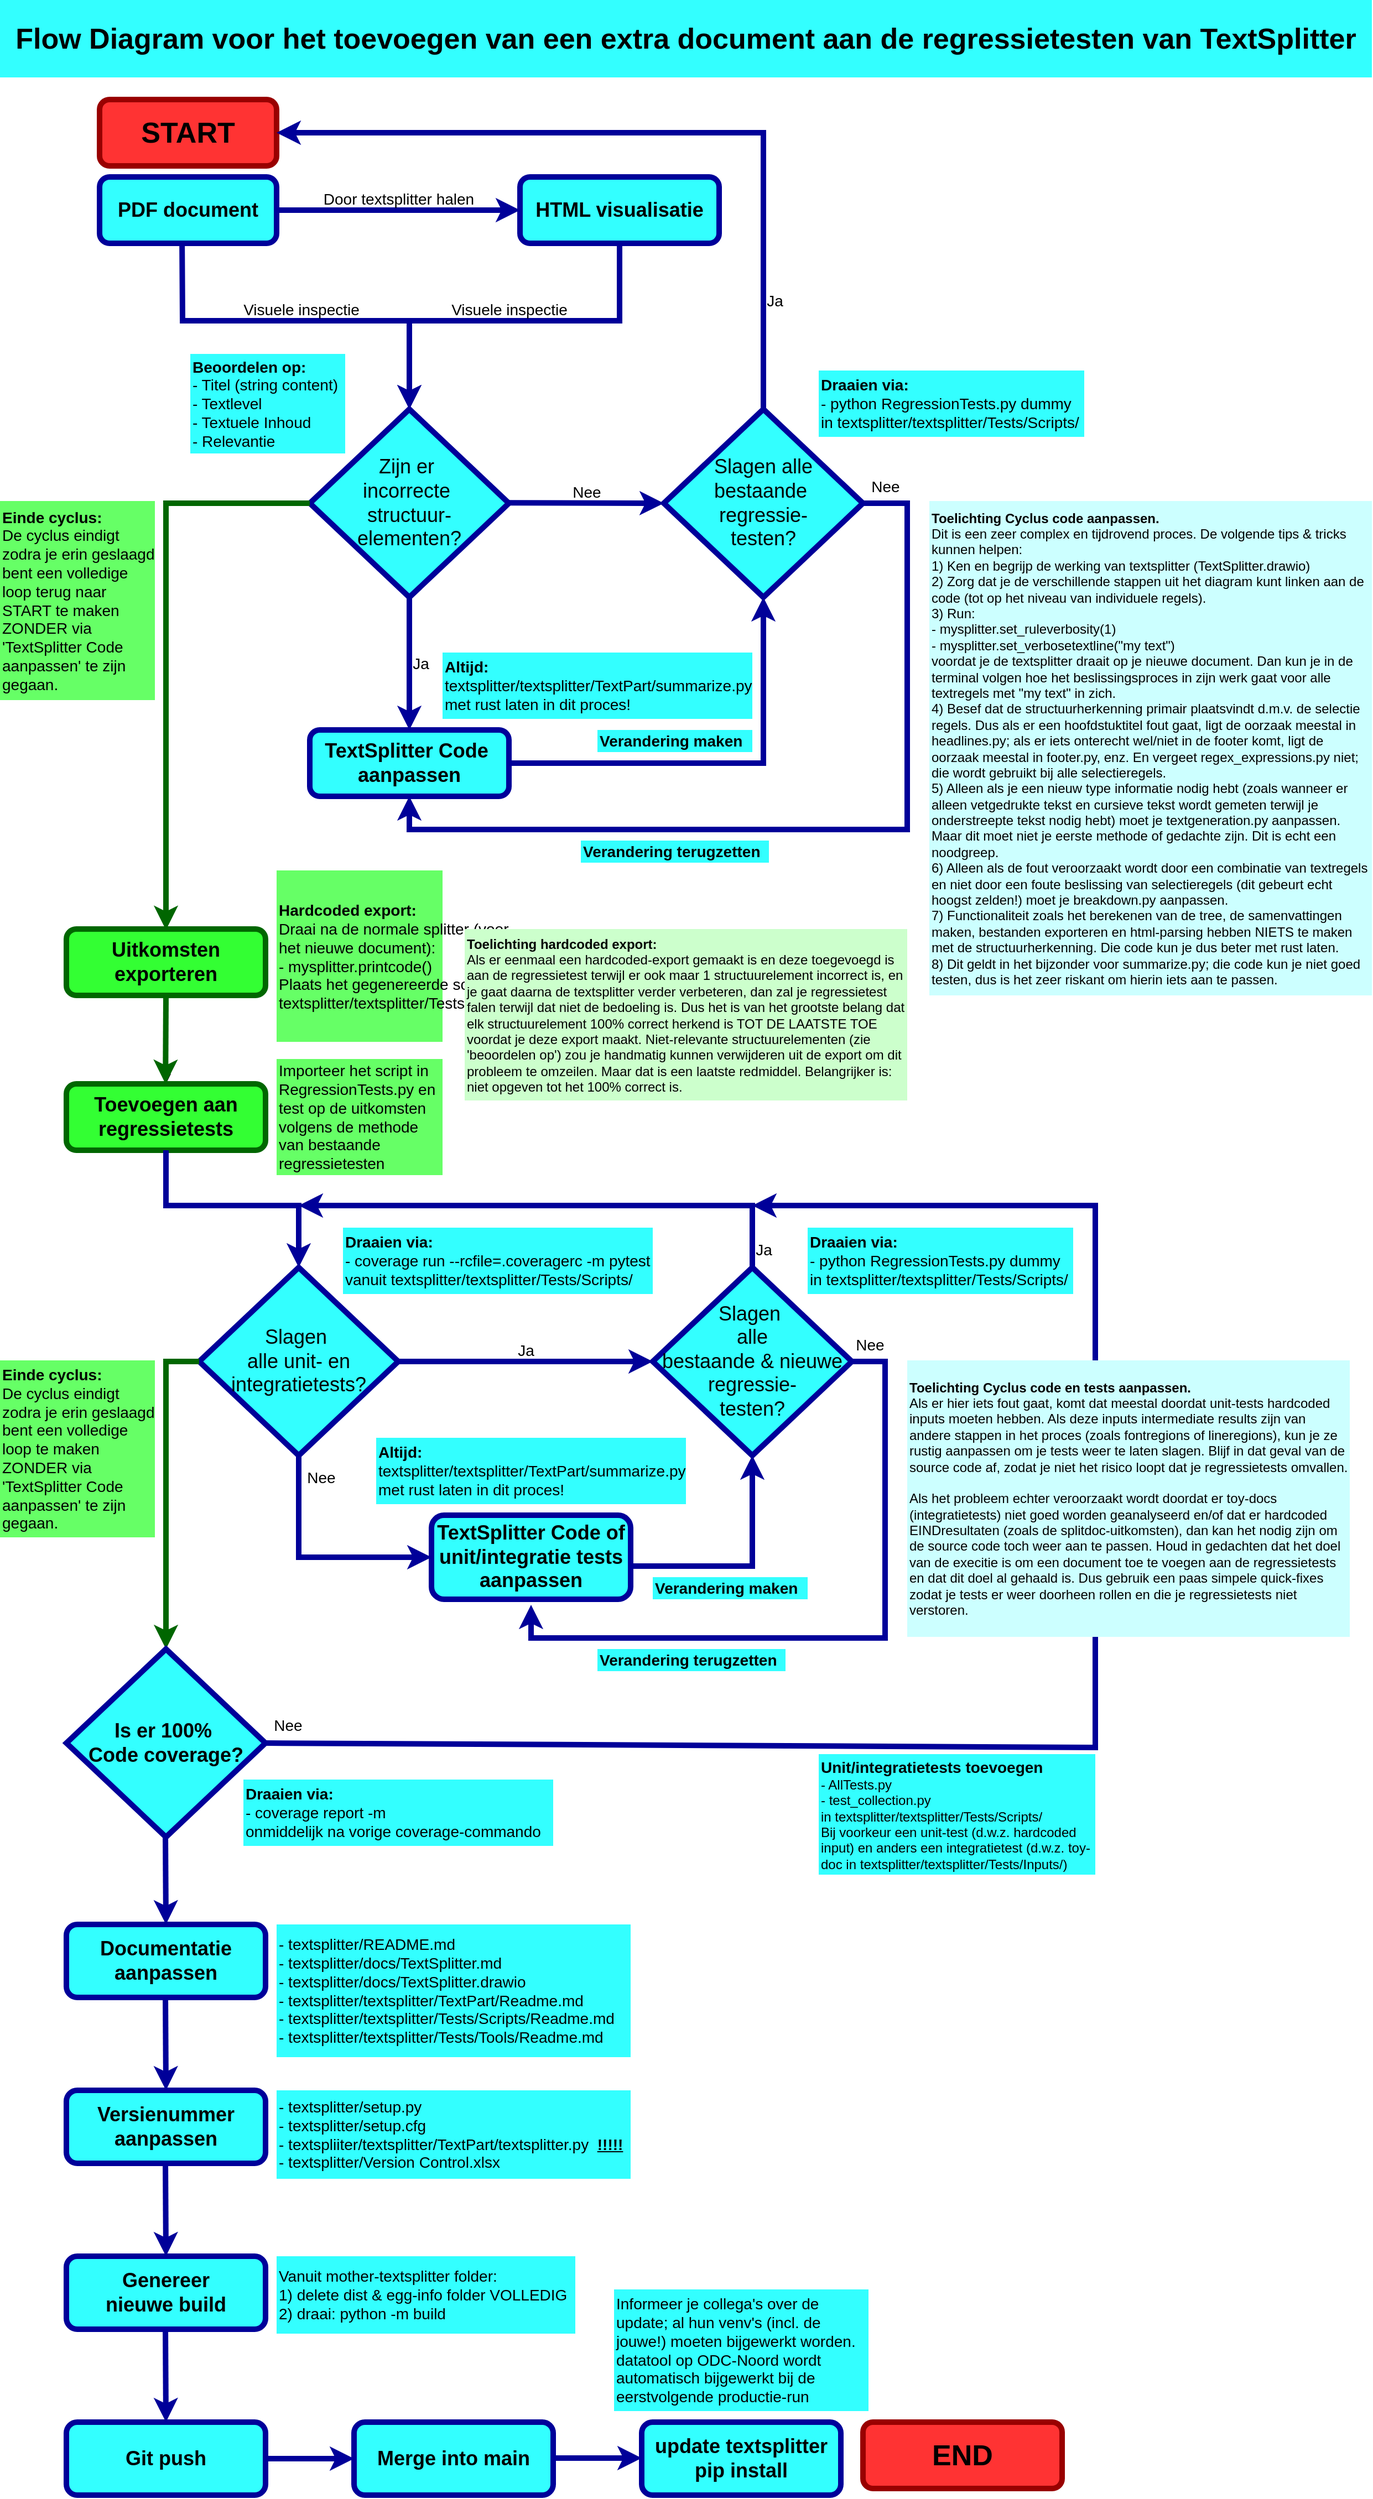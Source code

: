 <mxfile version="22.0.4" type="device">
  <diagram name="Page-1" id="12zspigX2sZvUz8JR0sr">
    <mxGraphModel dx="1605" dy="935" grid="1" gridSize="10" guides="1" tooltips="1" connect="1" arrows="1" fold="1" page="1" pageScale="1" pageWidth="850" pageHeight="1100" math="0" shadow="0">
      <root>
        <mxCell id="0" />
        <mxCell id="1" parent="0" />
        <mxCell id="MT20WT9ZjDiSe8qtbaJg-1" value="&lt;b&gt;&lt;font style=&quot;font-size: 18px;&quot;&gt;PDF document&lt;/font&gt;&lt;/b&gt;" style="rounded=1;whiteSpace=wrap;html=1;strokeColor=#000099;fillColor=#33FFFF;strokeWidth=5;" vertex="1" parent="1">
          <mxGeometry x="90" y="170" width="160" height="60" as="geometry" />
        </mxCell>
        <mxCell id="MT20WT9ZjDiSe8qtbaJg-2" value="&lt;b&gt;&lt;font style=&quot;font-size: 18px;&quot;&gt;HTML visualisatie&lt;/font&gt;&lt;/b&gt;" style="rounded=1;whiteSpace=wrap;html=1;strokeColor=#000099;fillColor=#33FFFF;strokeWidth=5;" vertex="1" parent="1">
          <mxGeometry x="470" y="170" width="180" height="60" as="geometry" />
        </mxCell>
        <mxCell id="MT20WT9ZjDiSe8qtbaJg-3" value="&lt;font style=&quot;font-size: 14px;&quot;&gt;Door textsplitter halen&lt;/font&gt;" style="endArrow=classic;html=1;rounded=0;entryX=0;entryY=0.5;entryDx=0;entryDy=0;exitX=1;exitY=0.5;exitDx=0;exitDy=0;strokeWidth=5;strokeColor=#000099;labelBackgroundColor=none;" edge="1" parent="1" target="MT20WT9ZjDiSe8qtbaJg-2">
          <mxGeometry y="10" width="50" height="50" relative="1" as="geometry">
            <mxPoint x="250" y="200" as="sourcePoint" />
            <mxPoint x="410" y="200" as="targetPoint" />
            <mxPoint as="offset" />
          </mxGeometry>
        </mxCell>
        <mxCell id="MT20WT9ZjDiSe8qtbaJg-4" value="&lt;div&gt;&lt;font style=&quot;font-size: 18px;&quot;&gt;Zijn er&amp;nbsp;&lt;/font&gt;&lt;/div&gt;&lt;div&gt;&lt;font style=&quot;font-size: 18px;&quot;&gt;incorrecte&amp;nbsp;&lt;/font&gt;&lt;/div&gt;&lt;div&gt;&lt;font style=&quot;font-size: 18px;&quot;&gt;structuur-&lt;/font&gt;&lt;/div&gt;&lt;div&gt;&lt;font style=&quot;font-size: 18px;&quot;&gt;elementen?&lt;/font&gt;&lt;/div&gt;" style="rhombus;whiteSpace=wrap;html=1;strokeWidth=5;strokeColor=#000099;fillColor=#33FFFF;" vertex="1" parent="1">
          <mxGeometry x="280" y="380" width="180" height="170" as="geometry" />
        </mxCell>
        <mxCell id="MT20WT9ZjDiSe8qtbaJg-5" value="&lt;font style=&quot;font-size: 14px;&quot;&gt;Visuele inspectie&lt;/font&gt;" style="endArrow=classic;html=1;rounded=0;entryX=0.5;entryY=0;entryDx=0;entryDy=0;exitX=0.466;exitY=0.999;exitDx=0;exitDy=0;strokeWidth=5;strokeColor=#000099;labelBackgroundColor=none;exitPerimeter=0;" edge="1" parent="1" source="MT20WT9ZjDiSe8qtbaJg-1" target="MT20WT9ZjDiSe8qtbaJg-4">
          <mxGeometry y="10" width="50" height="50" relative="1" as="geometry">
            <mxPoint x="250" y="300" as="sourcePoint" />
            <mxPoint x="470" y="300" as="targetPoint" />
            <mxPoint as="offset" />
            <Array as="points">
              <mxPoint x="165" y="300" />
              <mxPoint x="370" y="300" />
            </Array>
          </mxGeometry>
        </mxCell>
        <mxCell id="MT20WT9ZjDiSe8qtbaJg-6" value="&lt;font style=&quot;font-size: 14px;&quot;&gt;Visuele inspectie&lt;/font&gt;" style="endArrow=classic;html=1;rounded=0;entryX=0.5;entryY=0;entryDx=0;entryDy=0;exitX=0.5;exitY=1;exitDx=0;exitDy=0;strokeWidth=5;strokeColor=#000099;labelBackgroundColor=none;" edge="1" parent="1" source="MT20WT9ZjDiSe8qtbaJg-2" target="MT20WT9ZjDiSe8qtbaJg-4">
          <mxGeometry y="-10" width="50" height="50" relative="1" as="geometry">
            <mxPoint x="175" y="240" as="sourcePoint" />
            <mxPoint x="380" y="390" as="targetPoint" />
            <mxPoint as="offset" />
            <Array as="points">
              <mxPoint x="560" y="300" />
              <mxPoint x="370" y="300" />
            </Array>
          </mxGeometry>
        </mxCell>
        <mxCell id="MT20WT9ZjDiSe8qtbaJg-7" value="&lt;div align=&quot;left&quot; style=&quot;font-size: 14px;&quot;&gt;&lt;font style=&quot;font-size: 14px;&quot;&gt;&lt;b&gt;Beoordelen op:&lt;/b&gt;&lt;/font&gt;&lt;/div&gt;&lt;div align=&quot;left&quot; style=&quot;font-size: 14px;&quot;&gt;&lt;font style=&quot;font-size: 14px;&quot;&gt;- Titel (string content)&lt;/font&gt;&lt;/div&gt;&lt;div align=&quot;left&quot; style=&quot;font-size: 14px;&quot;&gt;&lt;font style=&quot;font-size: 14px;&quot;&gt;- Textlevel&lt;/font&gt;&lt;/div&gt;&lt;div align=&quot;left&quot; style=&quot;font-size: 14px;&quot;&gt;&lt;font style=&quot;font-size: 14px;&quot;&gt;- Textuele Inhoud&lt;/font&gt;&lt;/div&gt;&lt;div align=&quot;left&quot; style=&quot;font-size: 14px;&quot;&gt;&lt;font style=&quot;font-size: 14px;&quot;&gt;- Relevantie&lt;font style=&quot;font-size: 14px;&quot;&gt;&lt;br&gt;&lt;/font&gt;&lt;/font&gt;&lt;/div&gt;" style="rounded=0;whiteSpace=wrap;html=1;strokeColor=none;fillColor=#33FFFF;align=left;" vertex="1" parent="1">
          <mxGeometry x="172" y="330" width="140" height="90" as="geometry" />
        </mxCell>
        <mxCell id="MT20WT9ZjDiSe8qtbaJg-8" value="&lt;div&gt;&lt;font style=&quot;font-size: 18px;&quot;&gt;Slagen alle&lt;/font&gt;&lt;/div&gt;&lt;div&gt;&lt;font style=&quot;font-size: 18px;&quot;&gt;bestaande&amp;nbsp;&lt;/font&gt;&lt;/div&gt;&lt;div&gt;&lt;font style=&quot;font-size: 18px;&quot;&gt;regressie-&lt;/font&gt;&lt;/div&gt;&lt;div&gt;&lt;font style=&quot;font-size: 18px;&quot;&gt;testen?&lt;/font&gt;&lt;/div&gt;" style="rhombus;whiteSpace=wrap;html=1;strokeWidth=5;strokeColor=#000099;fillColor=#33FFFF;" vertex="1" parent="1">
          <mxGeometry x="600" y="380" width="180" height="170" as="geometry" />
        </mxCell>
        <mxCell id="MT20WT9ZjDiSe8qtbaJg-9" value="&lt;font style=&quot;font-size: 14px;&quot;&gt;Nee&lt;/font&gt;" style="endArrow=classic;html=1;rounded=0;exitX=1;exitY=0.5;exitDx=0;exitDy=0;strokeWidth=5;strokeColor=#000099;labelBackgroundColor=none;" edge="1" parent="1">
          <mxGeometry y="10" width="50" height="50" relative="1" as="geometry">
            <mxPoint x="460" y="464.66" as="sourcePoint" />
            <mxPoint x="600" y="465" as="targetPoint" />
            <mxPoint as="offset" />
          </mxGeometry>
        </mxCell>
        <mxCell id="MT20WT9ZjDiSe8qtbaJg-10" value="&lt;font style=&quot;font-size: 14px;&quot;&gt;Ja&lt;/font&gt;" style="endArrow=classic;html=1;rounded=0;exitX=0.5;exitY=1;exitDx=0;exitDy=0;strokeWidth=5;strokeColor=#000099;labelBackgroundColor=none;" edge="1" parent="1" source="MT20WT9ZjDiSe8qtbaJg-4">
          <mxGeometry y="10" width="50" height="50" relative="1" as="geometry">
            <mxPoint x="440" y="700" as="sourcePoint" />
            <mxPoint x="370" y="670" as="targetPoint" />
            <mxPoint as="offset" />
          </mxGeometry>
        </mxCell>
        <mxCell id="MT20WT9ZjDiSe8qtbaJg-11" value="&lt;div style=&quot;font-size: 18px;&quot;&gt;&lt;font style=&quot;font-size: 18px;&quot;&gt;&lt;b&gt;TextSplitter Code&amp;nbsp;&lt;/b&gt;&lt;/font&gt;&lt;/div&gt;&lt;div style=&quot;font-size: 18px;&quot;&gt;&lt;font style=&quot;font-size: 18px;&quot;&gt;&lt;b&gt;aanpassen&lt;/b&gt;&lt;/font&gt;&lt;/div&gt;" style="rounded=1;whiteSpace=wrap;html=1;strokeColor=#000099;fillColor=#33FFFF;strokeWidth=5;" vertex="1" parent="1">
          <mxGeometry x="280" y="670" width="180" height="60" as="geometry" />
        </mxCell>
        <mxCell id="MT20WT9ZjDiSe8qtbaJg-12" value="&lt;b&gt;&lt;font style=&quot;font-size: 26px;&quot;&gt;START&lt;/font&gt;&lt;/b&gt;" style="rounded=1;whiteSpace=wrap;html=1;strokeColor=#990000;fillColor=#FF3333;strokeWidth=5;" vertex="1" parent="1">
          <mxGeometry x="90" y="100" width="160" height="60" as="geometry" />
        </mxCell>
        <mxCell id="MT20WT9ZjDiSe8qtbaJg-13" value="" style="endArrow=classic;html=1;rounded=0;exitX=1;exitY=0.5;exitDx=0;exitDy=0;strokeWidth=5;strokeColor=#000099;labelBackgroundColor=none;entryX=0.5;entryY=1;entryDx=0;entryDy=0;" edge="1" parent="1" source="MT20WT9ZjDiSe8qtbaJg-11" target="MT20WT9ZjDiSe8qtbaJg-8">
          <mxGeometry x="-0.263" y="10" width="50" height="50" relative="1" as="geometry">
            <mxPoint x="590" y="670" as="sourcePoint" />
            <mxPoint x="590" y="790" as="targetPoint" />
            <mxPoint as="offset" />
            <Array as="points">
              <mxPoint x="690" y="700" />
            </Array>
          </mxGeometry>
        </mxCell>
        <mxCell id="MT20WT9ZjDiSe8qtbaJg-14" value="&lt;font style=&quot;font-size: 14px;&quot;&gt;Nee&lt;/font&gt;" style="endArrow=classic;html=1;rounded=0;strokeWidth=5;strokeColor=#000099;labelBackgroundColor=none;entryX=0.5;entryY=1;entryDx=0;entryDy=0;exitX=1;exitY=0.5;exitDx=0;exitDy=0;" edge="1" parent="1" source="MT20WT9ZjDiSe8qtbaJg-8" target="MT20WT9ZjDiSe8qtbaJg-11">
          <mxGeometry x="-0.951" y="15" width="50" height="50" relative="1" as="geometry">
            <mxPoint x="810" y="460" as="sourcePoint" />
            <mxPoint x="920" y="464.92" as="targetPoint" />
            <mxPoint as="offset" />
            <Array as="points">
              <mxPoint x="820" y="465" />
              <mxPoint x="820" y="760" />
              <mxPoint x="370" y="760" />
            </Array>
          </mxGeometry>
        </mxCell>
        <mxCell id="MT20WT9ZjDiSe8qtbaJg-15" value="&lt;font style=&quot;font-size: 14px;&quot;&gt;&lt;b&gt;Verandering terugzetten&lt;/b&gt;&lt;/font&gt;" style="rounded=0;whiteSpace=wrap;html=1;strokeColor=none;fillColor=#33FFFF;align=left;" vertex="1" parent="1">
          <mxGeometry x="525" y="770" width="170" height="20" as="geometry" />
        </mxCell>
        <mxCell id="MT20WT9ZjDiSe8qtbaJg-21" value="&lt;font style=&quot;font-size: 14px;&quot;&gt;&lt;b&gt;Verandering maken&lt;br&gt;&lt;/b&gt;&lt;/font&gt;" style="rounded=0;whiteSpace=wrap;html=1;strokeColor=none;fillColor=#33FFFF;align=left;" vertex="1" parent="1">
          <mxGeometry x="540" y="670" width="140" height="20" as="geometry" />
        </mxCell>
        <mxCell id="MT20WT9ZjDiSe8qtbaJg-22" value="&lt;font style=&quot;font-size: 14px;&quot;&gt;Ja&lt;/font&gt;" style="endArrow=classic;html=1;rounded=0;exitX=0.5;exitY=0;exitDx=0;exitDy=0;strokeWidth=5;strokeColor=#000099;labelBackgroundColor=none;entryX=1;entryY=0.5;entryDx=0;entryDy=0;" edge="1" parent="1" source="MT20WT9ZjDiSe8qtbaJg-8" target="MT20WT9ZjDiSe8qtbaJg-12">
          <mxGeometry x="-0.714" y="-10" width="50" height="50" relative="1" as="geometry">
            <mxPoint x="630" y="290" as="sourcePoint" />
            <mxPoint x="560" y="300" as="targetPoint" />
            <mxPoint as="offset" />
            <Array as="points">
              <mxPoint x="690" y="130" />
            </Array>
          </mxGeometry>
        </mxCell>
        <mxCell id="MT20WT9ZjDiSe8qtbaJg-24" value="" style="endArrow=classic;html=1;rounded=0;strokeWidth=5;strokeColor=#006600;labelBackgroundColor=none;exitX=0;exitY=0.5;exitDx=0;exitDy=0;" edge="1" parent="1" source="MT20WT9ZjDiSe8qtbaJg-4">
          <mxGeometry y="10" width="50" height="50" relative="1" as="geometry">
            <mxPoint x="180" y="520" as="sourcePoint" />
            <mxPoint x="150" y="850.833" as="targetPoint" />
            <mxPoint as="offset" />
            <Array as="points">
              <mxPoint x="150" y="465" />
            </Array>
          </mxGeometry>
        </mxCell>
        <mxCell id="MT20WT9ZjDiSe8qtbaJg-26" value="&lt;div&gt;&lt;font size=&quot;1&quot;&gt;&lt;span style=&quot;font-size: 14px;&quot;&gt;&lt;b&gt;Einde cyclus:&lt;/b&gt;&lt;/span&gt;&lt;/font&gt;&lt;/div&gt;&lt;div&gt;&lt;font style=&quot;font-size: 14px;&quot;&gt;&lt;span&gt;De cyclus eindigt zodra je erin geslaagd bent een volledige loop terug naar START te maken ZONDER via &#39;TextSplitter Code aanpassen&#39; te zijn gegaan.&lt;br&gt;&lt;/span&gt;&lt;/font&gt;&lt;/div&gt;" style="rounded=0;whiteSpace=wrap;html=1;strokeColor=none;fillColor=#66FF66;align=left;fontStyle=0" vertex="1" parent="1">
          <mxGeometry y="463" width="140" height="180" as="geometry" />
        </mxCell>
        <mxCell id="MT20WT9ZjDiSe8qtbaJg-27" value="&lt;div style=&quot;font-size: 14px;&quot;&gt;&lt;font size=&quot;1&quot;&gt;&lt;b&gt;&lt;font style=&quot;font-size: 14px;&quot;&gt;Draaien via:&lt;/font&gt;&lt;/b&gt;&lt;/font&gt;&lt;/div&gt;&lt;div style=&quot;font-size: 14px;&quot;&gt;- python RegressionTests.py dummy&lt;/div&gt;&lt;div style=&quot;font-size: 14px;&quot;&gt;in textsplitter/textsplitter/Tests/Scripts/&lt;br style=&quot;font-size: 14px;&quot;&gt;&lt;/div&gt;" style="rounded=0;whiteSpace=wrap;html=1;strokeColor=none;fillColor=#33FFFF;align=left;fontSize=14;" vertex="1" parent="1">
          <mxGeometry x="740" y="345" width="240" height="60" as="geometry" />
        </mxCell>
        <mxCell id="MT20WT9ZjDiSe8qtbaJg-34" value="" style="edgeStyle=orthogonalEdgeStyle;rounded=0;orthogonalLoop=1;jettySize=auto;html=1;" edge="1" parent="1" source="MT20WT9ZjDiSe8qtbaJg-28" target="MT20WT9ZjDiSe8qtbaJg-31">
          <mxGeometry relative="1" as="geometry" />
        </mxCell>
        <mxCell id="MT20WT9ZjDiSe8qtbaJg-28" value="&lt;b&gt;&lt;font style=&quot;font-size: 18px;&quot;&gt;Uitkomsten exporteren&lt;/font&gt;&lt;/b&gt;" style="rounded=1;whiteSpace=wrap;html=1;strokeColor=#006600;fillColor=#33FF33;strokeWidth=5;" vertex="1" parent="1">
          <mxGeometry x="60" y="850" width="180" height="60" as="geometry" />
        </mxCell>
        <mxCell id="MT20WT9ZjDiSe8qtbaJg-29" value="&lt;div&gt;&lt;font size=&quot;1&quot;&gt;&lt;span style=&quot;font-size: 14px;&quot;&gt;&lt;b&gt;Hardcoded export:&lt;br&gt;&lt;/b&gt;&lt;/span&gt;&lt;/font&gt;&lt;/div&gt;&lt;div&gt;&lt;font style=&quot;font-size: 14px;&quot;&gt;&lt;span&gt;Draai na de normale splitter (voor het nieuwe document):&lt;/span&gt;&lt;/font&gt;&lt;/div&gt;&lt;div&gt;&lt;font style=&quot;font-size: 14px;&quot;&gt;&lt;span&gt;- mysplitter.printcode()&lt;/span&gt;&lt;/font&gt;&lt;/div&gt;&lt;div&gt;&lt;font style=&quot;font-size: 14px;&quot;&gt;&lt;span&gt;Plaats het gegenereerde script in textsplitter/textsplitter/Tests/Tools/&lt;br&gt;&lt;/span&gt;&lt;/font&gt;&lt;/div&gt;" style="rounded=0;whiteSpace=wrap;html=1;strokeColor=none;fillColor=#66FF66;align=left;fontStyle=0" vertex="1" parent="1">
          <mxGeometry x="250" y="797" width="150" height="155" as="geometry" />
        </mxCell>
        <mxCell id="MT20WT9ZjDiSe8qtbaJg-31" value="&lt;b&gt;&lt;font style=&quot;font-size: 18px;&quot;&gt;Toevoegen aan regressietests&lt;br&gt;&lt;/font&gt;&lt;/b&gt;" style="rounded=1;whiteSpace=wrap;html=1;strokeColor=#006600;fillColor=#33FF33;strokeWidth=5;" vertex="1" parent="1">
          <mxGeometry x="60" y="990" width="180" height="60" as="geometry" />
        </mxCell>
        <mxCell id="MT20WT9ZjDiSe8qtbaJg-32" value="&lt;font style=&quot;font-size: 14px;&quot;&gt;Importeer het script in RegressionTests.py en test op de uitkomsten volgens de methode van bestaande regressietesten&lt;br&gt;&lt;/font&gt;" style="rounded=0;whiteSpace=wrap;html=1;strokeColor=none;fillColor=#66FF66;align=left;fontStyle=0" vertex="1" parent="1">
          <mxGeometry x="250" y="967.5" width="150" height="105" as="geometry" />
        </mxCell>
        <mxCell id="MT20WT9ZjDiSe8qtbaJg-33" value="" style="endArrow=classic;html=1;rounded=0;strokeWidth=5;strokeColor=#006600;labelBackgroundColor=none;" edge="1" parent="1">
          <mxGeometry y="10" width="50" height="50" relative="1" as="geometry">
            <mxPoint x="150" y="910" as="sourcePoint" />
            <mxPoint x="149.58" y="990" as="targetPoint" />
            <mxPoint as="offset" />
          </mxGeometry>
        </mxCell>
        <mxCell id="MT20WT9ZjDiSe8qtbaJg-36" value="&lt;div&gt;&lt;font style=&quot;font-size: 18px;&quot;&gt;Slagen&amp;nbsp;&lt;/font&gt;&lt;/div&gt;&lt;div&gt;&lt;font style=&quot;font-size: 18px;&quot;&gt;alle unit- en integratietests?&lt;/font&gt;&lt;/div&gt;" style="rhombus;whiteSpace=wrap;html=1;strokeWidth=5;strokeColor=#000099;fillColor=#33FFFF;" vertex="1" parent="1">
          <mxGeometry x="180" y="1156" width="180" height="170" as="geometry" />
        </mxCell>
        <mxCell id="MT20WT9ZjDiSe8qtbaJg-37" value="" style="endArrow=classic;html=1;rounded=0;strokeWidth=5;strokeColor=#000099;labelBackgroundColor=none;entryX=0.5;entryY=0;entryDx=0;entryDy=0;" edge="1" parent="1" target="MT20WT9ZjDiSe8qtbaJg-36">
          <mxGeometry y="10" width="50" height="50" relative="1" as="geometry">
            <mxPoint x="150" y="1050" as="sourcePoint" />
            <mxPoint x="149.58" y="1140" as="targetPoint" />
            <mxPoint as="offset" />
            <Array as="points">
              <mxPoint x="150" y="1100" />
              <mxPoint x="270" y="1100" />
            </Array>
          </mxGeometry>
        </mxCell>
        <mxCell id="MT20WT9ZjDiSe8qtbaJg-39" value="&lt;div style=&quot;font-size: 18px;&quot;&gt;&lt;font style=&quot;font-size: 18px;&quot;&gt;&lt;b&gt;TextSplitter Code of unit/integratie tests&lt;br&gt;&lt;/b&gt;&lt;/font&gt;&lt;/div&gt;&lt;div style=&quot;font-size: 18px;&quot;&gt;&lt;font style=&quot;font-size: 18px;&quot;&gt;&lt;b&gt;aanpassen&lt;/b&gt;&lt;/font&gt;&lt;/div&gt;" style="rounded=1;whiteSpace=wrap;html=1;strokeColor=#000099;fillColor=#33FFFF;strokeWidth=5;" vertex="1" parent="1">
          <mxGeometry x="390" y="1380" width="180" height="76" as="geometry" />
        </mxCell>
        <mxCell id="MT20WT9ZjDiSe8qtbaJg-40" value="&lt;div&gt;&lt;font style=&quot;font-size: 18px;&quot;&gt;Slagen&amp;nbsp;&lt;/font&gt;&lt;/div&gt;&lt;div&gt;&lt;font style=&quot;font-size: 18px;&quot;&gt;alle&lt;/font&gt;&lt;/div&gt;&lt;div&gt;&lt;font style=&quot;font-size: 18px;&quot;&gt;bestaande &amp;amp; nieuwe &lt;br&gt;&lt;/font&gt;&lt;/div&gt;&lt;div&gt;&lt;font style=&quot;font-size: 18px;&quot;&gt;regressie-&lt;/font&gt;&lt;/div&gt;&lt;div&gt;&lt;font style=&quot;font-size: 18px;&quot;&gt;testen?&lt;/font&gt;&lt;/div&gt;" style="rhombus;whiteSpace=wrap;html=1;strokeWidth=5;strokeColor=#000099;fillColor=#33FFFF;" vertex="1" parent="1">
          <mxGeometry x="590" y="1156" width="180" height="170" as="geometry" />
        </mxCell>
        <mxCell id="MT20WT9ZjDiSe8qtbaJg-41" value="&lt;font style=&quot;font-size: 14px;&quot;&gt;Ja&lt;/font&gt;" style="endArrow=classic;html=1;rounded=0;exitX=1;exitY=0.5;exitDx=0;exitDy=0;strokeWidth=5;strokeColor=#000099;labelBackgroundColor=none;entryX=0;entryY=0.5;entryDx=0;entryDy=0;" edge="1" parent="1" source="MT20WT9ZjDiSe8qtbaJg-36" target="MT20WT9ZjDiSe8qtbaJg-40">
          <mxGeometry y="10" width="50" height="50" relative="1" as="geometry">
            <mxPoint x="489.58" y="1246" as="sourcePoint" />
            <mxPoint x="489.58" y="1366" as="targetPoint" />
            <mxPoint as="offset" />
          </mxGeometry>
        </mxCell>
        <mxCell id="MT20WT9ZjDiSe8qtbaJg-42" value="&lt;font style=&quot;font-size: 14px;&quot;&gt;Nee&lt;/font&gt;" style="endArrow=classic;html=1;rounded=0;exitX=0.5;exitY=1;exitDx=0;exitDy=0;strokeWidth=5;strokeColor=#000099;labelBackgroundColor=none;entryX=0;entryY=0.5;entryDx=0;entryDy=0;" edge="1" parent="1" source="MT20WT9ZjDiSe8qtbaJg-36" target="MT20WT9ZjDiSe8qtbaJg-39">
          <mxGeometry x="-0.818" y="20" width="50" height="50" relative="1" as="geometry">
            <mxPoint x="360" y="1325.17" as="sourcePoint" />
            <mxPoint x="590" y="1325.17" as="targetPoint" />
            <mxPoint as="offset" />
            <Array as="points">
              <mxPoint x="270" y="1418" />
            </Array>
          </mxGeometry>
        </mxCell>
        <mxCell id="MT20WT9ZjDiSe8qtbaJg-43" value="" style="endArrow=classic;html=1;rounded=0;exitX=1;exitY=0.5;exitDx=0;exitDy=0;strokeWidth=5;strokeColor=#000099;labelBackgroundColor=none;" edge="1" parent="1" target="MT20WT9ZjDiSe8qtbaJg-40">
          <mxGeometry x="-0.263" y="10" width="50" height="50" relative="1" as="geometry">
            <mxPoint x="570" y="1426" as="sourcePoint" />
            <mxPoint x="800" y="1276" as="targetPoint" />
            <mxPoint as="offset" />
            <Array as="points">
              <mxPoint x="680" y="1426" />
            </Array>
          </mxGeometry>
        </mxCell>
        <mxCell id="MT20WT9ZjDiSe8qtbaJg-44" value="&lt;font style=&quot;font-size: 14px;&quot;&gt;&lt;b&gt;Verandering maken&lt;br&gt;&lt;/b&gt;&lt;/font&gt;" style="rounded=0;whiteSpace=wrap;html=1;strokeColor=none;fillColor=#33FFFF;align=left;" vertex="1" parent="1">
          <mxGeometry x="590" y="1436" width="140" height="20" as="geometry" />
        </mxCell>
        <mxCell id="MT20WT9ZjDiSe8qtbaJg-46" value="&lt;font style=&quot;font-size: 14px;&quot;&gt;Nee&lt;/font&gt;" style="endArrow=classic;html=1;rounded=0;strokeWidth=5;strokeColor=#000099;labelBackgroundColor=none;entryX=0.5;entryY=1;entryDx=0;entryDy=0;exitX=1;exitY=0.5;exitDx=0;exitDy=0;" edge="1" parent="1" source="MT20WT9ZjDiSe8qtbaJg-40">
          <mxGeometry x="-0.951" y="15" width="50" height="50" relative="1" as="geometry">
            <mxPoint x="890" y="1196" as="sourcePoint" />
            <mxPoint x="480" y="1461" as="targetPoint" />
            <mxPoint as="offset" />
            <Array as="points">
              <mxPoint x="800" y="1241" />
              <mxPoint x="800" y="1491" />
              <mxPoint x="480" y="1491" />
            </Array>
          </mxGeometry>
        </mxCell>
        <mxCell id="MT20WT9ZjDiSe8qtbaJg-47" value="&lt;font style=&quot;font-size: 14px;&quot;&gt;&lt;b&gt;Verandering terugzetten&lt;/b&gt;&lt;/font&gt;" style="rounded=0;whiteSpace=wrap;html=1;strokeColor=none;fillColor=#33FFFF;align=left;" vertex="1" parent="1">
          <mxGeometry x="540" y="1501" width="170" height="20" as="geometry" />
        </mxCell>
        <mxCell id="MT20WT9ZjDiSe8qtbaJg-48" value="&lt;font style=&quot;font-size: 14px;&quot;&gt;Ja&lt;/font&gt;" style="endArrow=classic;html=1;rounded=0;exitX=0.5;exitY=0;exitDx=0;exitDy=0;strokeWidth=5;strokeColor=#000099;labelBackgroundColor=none;" edge="1" parent="1" source="MT20WT9ZjDiSe8qtbaJg-40">
          <mxGeometry x="-0.931" y="-10" width="50" height="50" relative="1" as="geometry">
            <mxPoint x="695" y="1060" as="sourcePoint" />
            <mxPoint x="270" y="1100" as="targetPoint" />
            <mxPoint as="offset" />
            <Array as="points">
              <mxPoint x="680" y="1100" />
            </Array>
          </mxGeometry>
        </mxCell>
        <mxCell id="MT20WT9ZjDiSe8qtbaJg-49" value="" style="endArrow=classic;html=1;rounded=0;strokeWidth=5;strokeColor=#006600;labelBackgroundColor=none;exitX=0;exitY=0.5;exitDx=0;exitDy=0;entryX=0.5;entryY=0;entryDx=0;entryDy=0;" edge="1" parent="1" source="MT20WT9ZjDiSe8qtbaJg-36" target="MT20WT9ZjDiSe8qtbaJg-53">
          <mxGeometry y="10" width="50" height="50" relative="1" as="geometry">
            <mxPoint x="280" y="1235.58" as="sourcePoint" />
            <mxPoint x="150" y="1621.413" as="targetPoint" />
            <mxPoint as="offset" />
            <Array as="points">
              <mxPoint x="150" y="1241" />
            </Array>
          </mxGeometry>
        </mxCell>
        <mxCell id="MT20WT9ZjDiSe8qtbaJg-50" value="&lt;div&gt;&lt;font size=&quot;1&quot;&gt;&lt;span style=&quot;font-size: 14px;&quot;&gt;&lt;b&gt;Einde cyclus:&lt;/b&gt;&lt;/span&gt;&lt;/font&gt;&lt;/div&gt;&lt;div&gt;&lt;font style=&quot;font-size: 14px;&quot;&gt;&lt;span&gt;De cyclus eindigt zodra je erin geslaagd bent een volledige loop te maken ZONDER via &#39;TextSplitter Code aanpassen&#39; te zijn gegaan.&lt;br&gt;&lt;/span&gt;&lt;/font&gt;&lt;/div&gt;" style="rounded=0;whiteSpace=wrap;html=1;strokeColor=none;fillColor=#66FF66;align=left;fontStyle=0" vertex="1" parent="1">
          <mxGeometry y="1240" width="140" height="160" as="geometry" />
        </mxCell>
        <mxCell id="MT20WT9ZjDiSe8qtbaJg-51" value="&lt;div style=&quot;font-size: 14px;&quot;&gt;&lt;font size=&quot;1&quot;&gt;&lt;b&gt;&lt;font style=&quot;font-size: 14px;&quot;&gt;Draaien via:&lt;/font&gt;&lt;/b&gt;&lt;/font&gt;&lt;/div&gt;&lt;div style=&quot;font-size: 14px;&quot;&gt;- coverage run --rcfile=.coveragerc -m pytest&lt;br&gt;&lt;/div&gt;&lt;div style=&quot;font-size: 14px;&quot;&gt;vanuit textsplitter/textsplitter/Tests/Scripts/&lt;br style=&quot;font-size: 14px;&quot;&gt;&lt;/div&gt;" style="rounded=0;whiteSpace=wrap;html=1;strokeColor=none;fillColor=#33FFFF;align=left;fontSize=14;" vertex="1" parent="1">
          <mxGeometry x="310" y="1120" width="280" height="60" as="geometry" />
        </mxCell>
        <mxCell id="MT20WT9ZjDiSe8qtbaJg-52" value="&lt;div style=&quot;font-size: 14px;&quot;&gt;&lt;font size=&quot;1&quot;&gt;&lt;b&gt;&lt;font style=&quot;font-size: 14px;&quot;&gt;Draaien via:&lt;/font&gt;&lt;/b&gt;&lt;/font&gt;&lt;/div&gt;&lt;div style=&quot;font-size: 14px;&quot;&gt;- python RegressionTests.py dummy&lt;/div&gt;&lt;div style=&quot;font-size: 14px;&quot;&gt;in textsplitter/textsplitter/Tests/Scripts/&lt;br style=&quot;font-size: 14px;&quot;&gt;&lt;/div&gt;" style="rounded=0;whiteSpace=wrap;html=1;strokeColor=none;fillColor=#33FFFF;align=left;fontSize=14;" vertex="1" parent="1">
          <mxGeometry x="730" y="1120" width="240" height="60" as="geometry" />
        </mxCell>
        <mxCell id="MT20WT9ZjDiSe8qtbaJg-53" value="&lt;div style=&quot;font-size: 18px;&quot;&gt;&lt;b&gt;&lt;font style=&quot;font-size: 18px;&quot;&gt;Is er 100%&amp;nbsp;&lt;/font&gt;&lt;/b&gt;&lt;/div&gt;&lt;div style=&quot;font-size: 18px;&quot;&gt;&lt;b&gt;&lt;font style=&quot;font-size: 18px;&quot;&gt;Code coverage?&lt;/font&gt;&lt;/b&gt;&lt;/div&gt;" style="rhombus;whiteSpace=wrap;html=1;strokeWidth=5;strokeColor=#000099;fillColor=#33FFFF;" vertex="1" parent="1">
          <mxGeometry x="60" y="1501" width="180" height="170" as="geometry" />
        </mxCell>
        <mxCell id="MT20WT9ZjDiSe8qtbaJg-54" value="&lt;font style=&quot;font-size: 14px;&quot;&gt;Nee&lt;/font&gt;" style="endArrow=classic;html=1;rounded=0;exitX=1;exitY=0.5;exitDx=0;exitDy=0;strokeWidth=5;strokeColor=#000099;labelBackgroundColor=none;" edge="1" parent="1" source="MT20WT9ZjDiSe8qtbaJg-53">
          <mxGeometry x="-0.975" y="16" width="50" height="50" relative="1" as="geometry">
            <mxPoint x="425" y="1571" as="sourcePoint" />
            <mxPoint x="680" y="1100" as="targetPoint" />
            <mxPoint as="offset" />
            <Array as="points">
              <mxPoint x="990" y="1590" />
              <mxPoint x="990" y="1100" />
            </Array>
          </mxGeometry>
        </mxCell>
        <mxCell id="MT20WT9ZjDiSe8qtbaJg-55" value="&lt;div style=&quot;font-size: 14px;&quot;&gt;&lt;font size=&quot;1&quot;&gt;&lt;b&gt;&lt;font style=&quot;font-size: 14px;&quot;&gt;Altijd:&lt;/font&gt;&lt;/b&gt;&lt;/font&gt;&lt;/div&gt;&lt;div&gt;textsplitter/textsplitter/TextPart/summarize.py&lt;/div&gt;&lt;div&gt;met rust laten in dit proces!&lt;br&gt;&lt;/div&gt;" style="rounded=0;whiteSpace=wrap;html=1;strokeColor=none;fillColor=#33FFFF;align=left;fontSize=14;" vertex="1" parent="1">
          <mxGeometry x="340" y="1310" width="280" height="60" as="geometry" />
        </mxCell>
        <mxCell id="MT20WT9ZjDiSe8qtbaJg-56" value="&lt;div style=&quot;font-size: 14px;&quot;&gt;&lt;font size=&quot;1&quot;&gt;&lt;b&gt;&lt;font style=&quot;font-size: 14px;&quot;&gt;Altijd:&lt;/font&gt;&lt;/b&gt;&lt;/font&gt;&lt;/div&gt;&lt;div&gt;textsplitter/textsplitter/TextPart/summarize.py&lt;/div&gt;&lt;div&gt;met rust laten in dit proces!&lt;br&gt;&lt;/div&gt;" style="rounded=0;whiteSpace=wrap;html=1;strokeColor=none;fillColor=#33FFFF;align=left;fontSize=14;" vertex="1" parent="1">
          <mxGeometry x="400" y="600" width="280" height="60" as="geometry" />
        </mxCell>
        <mxCell id="MT20WT9ZjDiSe8qtbaJg-59" value="&lt;div&gt;&lt;font style=&quot;font-size: 14px;&quot;&gt;&lt;b&gt;Unit/integratietests toevoegen&lt;/b&gt;&lt;/font&gt;&lt;/div&gt;&lt;div&gt;- AllTests.py&lt;/div&gt;&lt;div&gt;- test_collection.py&lt;/div&gt;&lt;div&gt;in textsplitter/textsplitter/Tests/Scripts/&lt;br&gt;&lt;/div&gt;&lt;div&gt;Bij voorkeur een unit-test (d.w.z. hardcoded input) en anders een integratietest (d.w.z. toy-doc in textsplitter/textsplitter/Tests/Inputs/)&lt;br&gt;&lt;/div&gt;" style="rounded=0;whiteSpace=wrap;html=1;strokeColor=none;fillColor=#33FFFF;align=left;" vertex="1" parent="1">
          <mxGeometry x="740" y="1596" width="250" height="109" as="geometry" />
        </mxCell>
        <mxCell id="MT20WT9ZjDiSe8qtbaJg-62" value="&lt;div style=&quot;font-size: 14px;&quot;&gt;&lt;font size=&quot;1&quot;&gt;&lt;b&gt;&lt;font style=&quot;font-size: 14px;&quot;&gt;Draaien via:&lt;/font&gt;&lt;/b&gt;&lt;/font&gt;&lt;/div&gt;&lt;div style=&quot;font-size: 14px;&quot;&gt;- coverage report -m&lt;br&gt;&lt;/div&gt;&lt;div style=&quot;font-size: 14px;&quot;&gt;onmiddelijk na vorige coverage-commando&lt;br style=&quot;font-size: 14px;&quot;&gt;&lt;/div&gt;" style="rounded=0;whiteSpace=wrap;html=1;strokeColor=none;fillColor=#33FFFF;align=left;fontSize=14;" vertex="1" parent="1">
          <mxGeometry x="220" y="1619" width="280" height="60" as="geometry" />
        </mxCell>
        <mxCell id="MT20WT9ZjDiSe8qtbaJg-63" value="&lt;div&gt;&lt;b&gt;Toelichting hardcoded export:&lt;/b&gt;&lt;/div&gt;&lt;div&gt;Als er eenmaal een hardcoded-export gemaakt is en deze toegevoegd is aan de regressietest terwijl er ook maar 1 structuurelement incorrect is, en je gaat daarna de textsplitter verder verbeteren, dan zal je regressietest falen terwijl dat niet de bedoeling is. Dus het is van het grootste belang dat elk structuurelement 100% correct herkend is TOT DE LAATSTE TOE voordat je deze export maakt. Niet-relevante structuurelementen (zie &#39;beoordelen op&#39;) zou je handmatig kunnen verwijderen uit de export om dit probleem te omzeilen. Maar dat is een laatste redmiddel. Belangrijker is: niet opgeven tot het 100% correct is.&lt;br&gt;&lt;/div&gt;" style="rounded=0;whiteSpace=wrap;html=1;strokeColor=none;fillColor=#CCFFCC;align=left;fontStyle=0" vertex="1" parent="1">
          <mxGeometry x="420" y="850" width="400" height="155" as="geometry" />
        </mxCell>
        <mxCell id="MT20WT9ZjDiSe8qtbaJg-64" value="&lt;div style=&quot;font-size: 18px;&quot;&gt;&lt;b&gt;&lt;font style=&quot;font-size: 18px;&quot;&gt;Documentatie&lt;/font&gt;&lt;/b&gt;&lt;/div&gt;&lt;div style=&quot;font-size: 18px;&quot;&gt;&lt;b&gt;&lt;font style=&quot;font-size: 18px;&quot;&gt;aanpassen&lt;/font&gt;&lt;/b&gt;&lt;br&gt;&lt;/div&gt;" style="rounded=1;whiteSpace=wrap;html=1;strokeColor=#000099;fillColor=#33FFFF;strokeWidth=5;" vertex="1" parent="1">
          <mxGeometry x="60" y="1750" width="180" height="66" as="geometry" />
        </mxCell>
        <mxCell id="MT20WT9ZjDiSe8qtbaJg-65" value="&lt;div&gt;- textsplitter/README.md&lt;br&gt;&lt;/div&gt;&lt;div&gt;- textsplitter/docs/TextSplitter.md&lt;/div&gt;&lt;div&gt;- textsplitter/docs/TextSplitter.drawio&lt;/div&gt;&lt;div&gt;- textsplitter/textsplitter/TextPart/Readme.md&lt;/div&gt;&lt;div&gt;- textsplitter/textsplitter/Tests/Scripts/Readme.md&lt;/div&gt;&lt;div&gt;- textsplitter/textsplitter/Tests/Tools/Readme.md&lt;/div&gt;" style="rounded=0;whiteSpace=wrap;html=1;strokeColor=none;fillColor=#33FFFF;align=left;fontSize=14;" vertex="1" parent="1">
          <mxGeometry x="250" y="1750" width="320" height="120" as="geometry" />
        </mxCell>
        <mxCell id="MT20WT9ZjDiSe8qtbaJg-67" value="" style="endArrow=classic;html=1;rounded=0;exitX=0.5;exitY=1;exitDx=0;exitDy=0;strokeWidth=5;strokeColor=#000099;labelBackgroundColor=none;" edge="1" parent="1">
          <mxGeometry y="10" width="50" height="50" relative="1" as="geometry">
            <mxPoint x="149.52" y="1671" as="sourcePoint" />
            <mxPoint x="150" y="1750" as="targetPoint" />
            <mxPoint as="offset" />
          </mxGeometry>
        </mxCell>
        <mxCell id="MT20WT9ZjDiSe8qtbaJg-68" value="&lt;div style=&quot;font-size: 18px;&quot;&gt;&lt;font style=&quot;font-size: 18px;&quot;&gt;&lt;b&gt;Genereer &lt;br&gt;&lt;/b&gt;&lt;/font&gt;&lt;/div&gt;&lt;div style=&quot;font-size: 18px;&quot;&gt;&lt;font style=&quot;font-size: 18px;&quot;&gt;&lt;b&gt;nieuwe build&lt;/b&gt;&lt;font style=&quot;font-size: 18px;&quot;&gt;&lt;br&gt;&lt;/font&gt;&lt;/font&gt;&lt;/div&gt;" style="rounded=1;whiteSpace=wrap;html=1;strokeColor=#000099;fillColor=#33FFFF;strokeWidth=5;" vertex="1" parent="1">
          <mxGeometry x="60" y="2050" width="180" height="66" as="geometry" />
        </mxCell>
        <mxCell id="MT20WT9ZjDiSe8qtbaJg-69" value="" style="endArrow=classic;html=1;rounded=0;exitX=0.5;exitY=1;exitDx=0;exitDy=0;strokeWidth=5;strokeColor=#000099;labelBackgroundColor=none;entryX=0.5;entryY=0;entryDx=0;entryDy=0;" edge="1" parent="1" target="MT20WT9ZjDiSe8qtbaJg-77">
          <mxGeometry y="10" width="50" height="50" relative="1" as="geometry">
            <mxPoint x="149.52" y="1816" as="sourcePoint" />
            <mxPoint x="150" y="1895" as="targetPoint" />
            <mxPoint as="offset" />
          </mxGeometry>
        </mxCell>
        <mxCell id="MT20WT9ZjDiSe8qtbaJg-70" value="&lt;div&gt;Vanuit mother-textsplitter folder:&lt;/div&gt;&lt;div&gt;1) delete dist &amp;amp; egg-info folder VOLLEDIG&lt;/div&gt;&lt;div&gt;2) draai: python -m build&lt;br&gt;&lt;/div&gt;" style="rounded=0;whiteSpace=wrap;html=1;strokeColor=none;fillColor=#33FFFF;align=left;fontSize=14;" vertex="1" parent="1">
          <mxGeometry x="250" y="2050" width="270" height="70" as="geometry" />
        </mxCell>
        <mxCell id="MT20WT9ZjDiSe8qtbaJg-71" value="&lt;font style=&quot;font-size: 18px;&quot;&gt;&lt;b&gt;Git push&lt;/b&gt;&lt;/font&gt;" style="rounded=1;whiteSpace=wrap;html=1;strokeColor=#000099;fillColor=#33FFFF;strokeWidth=5;" vertex="1" parent="1">
          <mxGeometry x="60" y="2200" width="180" height="66" as="geometry" />
        </mxCell>
        <mxCell id="MT20WT9ZjDiSe8qtbaJg-77" value="&lt;div style=&quot;font-size: 18px;&quot;&gt;&lt;font style=&quot;font-size: 18px;&quot;&gt;&lt;b&gt;Versienummer aanpassen&lt;br&gt;&lt;/b&gt;&lt;/font&gt;&lt;/div&gt;" style="rounded=1;whiteSpace=wrap;html=1;strokeColor=#000099;fillColor=#33FFFF;strokeWidth=5;" vertex="1" parent="1">
          <mxGeometry x="60" y="1900" width="180" height="66" as="geometry" />
        </mxCell>
        <mxCell id="MT20WT9ZjDiSe8qtbaJg-78" value="" style="endArrow=classic;html=1;rounded=0;exitX=0.5;exitY=1;exitDx=0;exitDy=0;strokeWidth=5;strokeColor=#000099;labelBackgroundColor=none;entryX=0.5;entryY=0;entryDx=0;entryDy=0;" edge="1" parent="1">
          <mxGeometry y="10" width="50" height="50" relative="1" as="geometry">
            <mxPoint x="149.52" y="1966" as="sourcePoint" />
            <mxPoint x="150" y="2050" as="targetPoint" />
            <mxPoint as="offset" />
          </mxGeometry>
        </mxCell>
        <mxCell id="MT20WT9ZjDiSe8qtbaJg-79" value="&lt;div&gt;- textsplitter/setup.py&lt;/div&gt;&lt;div&gt;- textsplitter/setup.cfg&lt;/div&gt;&lt;div&gt;- textspliiter/textsplitter/TextPart/textsplitter.py&amp;nbsp; &lt;b&gt;&lt;u&gt;!!!!!&lt;/u&gt;&lt;/b&gt;&lt;br&gt;&lt;/div&gt;&lt;div&gt;- textsplitter/Version Control.xlsx&lt;br&gt;&lt;/div&gt;" style="rounded=0;whiteSpace=wrap;html=1;strokeColor=none;fillColor=#33FFFF;align=left;fontSize=14;" vertex="1" parent="1">
          <mxGeometry x="250" y="1900" width="320" height="80" as="geometry" />
        </mxCell>
        <mxCell id="MT20WT9ZjDiSe8qtbaJg-80" value="" style="endArrow=classic;html=1;rounded=0;exitX=0.5;exitY=1;exitDx=0;exitDy=0;strokeWidth=5;strokeColor=#000099;labelBackgroundColor=none;entryX=0.5;entryY=0;entryDx=0;entryDy=0;" edge="1" parent="1">
          <mxGeometry y="10" width="50" height="50" relative="1" as="geometry">
            <mxPoint x="149.52" y="2116" as="sourcePoint" />
            <mxPoint x="150" y="2200" as="targetPoint" />
            <mxPoint as="offset" />
          </mxGeometry>
        </mxCell>
        <mxCell id="MT20WT9ZjDiSe8qtbaJg-81" value="&lt;b style=&quot;font-size: 18px;&quot;&gt;&lt;font style=&quot;font-size: 18px;&quot;&gt;Merge into main&lt;br&gt;&lt;/font&gt;&lt;/b&gt;" style="rounded=1;whiteSpace=wrap;html=1;strokeColor=#000099;fillColor=#33FFFF;strokeWidth=5;" vertex="1" parent="1">
          <mxGeometry x="320" y="2200" width="180" height="66" as="geometry" />
        </mxCell>
        <mxCell id="MT20WT9ZjDiSe8qtbaJg-82" value="" style="endArrow=classic;html=1;rounded=0;exitX=1;exitY=0.5;exitDx=0;exitDy=0;strokeWidth=5;strokeColor=#000099;labelBackgroundColor=none;entryX=0;entryY=0.5;entryDx=0;entryDy=0;" edge="1" parent="1" source="MT20WT9ZjDiSe8qtbaJg-71" target="MT20WT9ZjDiSe8qtbaJg-81">
          <mxGeometry y="10" width="50" height="50" relative="1" as="geometry">
            <mxPoint x="280" y="2230" as="sourcePoint" />
            <mxPoint x="280.48" y="2314" as="targetPoint" />
            <mxPoint as="offset" />
          </mxGeometry>
        </mxCell>
        <mxCell id="MT20WT9ZjDiSe8qtbaJg-83" value="&lt;div style=&quot;font-size: 18px;&quot;&gt;&lt;font style=&quot;font-size: 18px;&quot;&gt;&lt;b&gt;update textsplitter&lt;/b&gt;&lt;/font&gt;&lt;/div&gt;&lt;div style=&quot;font-size: 18px;&quot;&gt;&lt;font style=&quot;font-size: 18px;&quot;&gt;&lt;b&gt;pip install&lt;br&gt;&lt;/b&gt;&lt;/font&gt;&lt;/div&gt;" style="rounded=1;whiteSpace=wrap;html=1;strokeColor=#000099;fillColor=#33FFFF;strokeWidth=5;" vertex="1" parent="1">
          <mxGeometry x="580" y="2200" width="180" height="66" as="geometry" />
        </mxCell>
        <mxCell id="MT20WT9ZjDiSe8qtbaJg-84" value="" style="endArrow=classic;html=1;rounded=0;exitX=1;exitY=0.5;exitDx=0;exitDy=0;strokeWidth=5;strokeColor=#000099;labelBackgroundColor=none;entryX=0;entryY=0.5;entryDx=0;entryDy=0;" edge="1" parent="1">
          <mxGeometry y="10" width="50" height="50" relative="1" as="geometry">
            <mxPoint x="500" y="2232.52" as="sourcePoint" />
            <mxPoint x="580" y="2232.52" as="targetPoint" />
            <mxPoint as="offset" />
          </mxGeometry>
        </mxCell>
        <mxCell id="MT20WT9ZjDiSe8qtbaJg-85" value="&lt;div&gt;Informeer je collega&#39;s over de update; al hun venv&#39;s (incl. de jouwe!) moeten bijgewerkt worden. datatool op ODC-Noord wordt automatisch bijgewerkt bij de eerstvolgende productie-run&lt;/div&gt;" style="rounded=0;whiteSpace=wrap;html=1;strokeColor=none;fillColor=#33FFFF;align=left;fontSize=14;" vertex="1" parent="1">
          <mxGeometry x="555" y="2080" width="230" height="110" as="geometry" />
        </mxCell>
        <mxCell id="MT20WT9ZjDiSe8qtbaJg-86" value="&lt;b&gt;&lt;font style=&quot;font-size: 26px;&quot;&gt;END&lt;/font&gt;&lt;/b&gt;" style="rounded=1;whiteSpace=wrap;html=1;strokeColor=#990000;fillColor=#FF3333;strokeWidth=5;" vertex="1" parent="1">
          <mxGeometry x="780" y="2200" width="180" height="60" as="geometry" />
        </mxCell>
        <mxCell id="MT20WT9ZjDiSe8qtbaJg-87" value="&lt;div&gt;&lt;b&gt;Toelichting Cyclus code aanpassen.&lt;br&gt;&lt;/b&gt;&lt;/div&gt;&lt;div&gt;Dit is een zeer complex en tijdrovend proces. De volgende tips &amp;amp; tricks kunnen helpen:&lt;/div&gt;&lt;div&gt;1) Ken en begrijp de werking van textsplitter (TextSplitter.drawio)&lt;/div&gt;&lt;div&gt;2) Zorg dat je de verschillende stappen uit het diagram kunt linken aan de code (tot op het niveau van individuele regels).&lt;/div&gt;&lt;div&gt;3) Run:&lt;/div&gt;&lt;div&gt;- mysplitter.set_ruleverbosity(1)&lt;/div&gt;&lt;div&gt;- mysplitter.set_verbosetextline(&quot;my text&quot;)&lt;/div&gt;&lt;div&gt;voordat je de textsplitter draait op je nieuwe document. Dan kun je in de terminal volgen hoe het beslissingsproces in zijn werk gaat voor alle textregels met &quot;my text&quot; in zich.&lt;/div&gt;&lt;div&gt;4) Besef dat de structuurherkenning primair plaatsvindt d.m.v. de selectie regels. Dus als er een hoofdstuktitel fout gaat, ligt de oorzaak meestal in headlines.py; als er iets onterecht wel/niet in de footer komt, ligt de oorzaak meestal in footer.py, enz. En vergeet regex_expressions.py niet; die wordt gebruikt bij alle selectieregels.&lt;br&gt;&lt;/div&gt;&lt;div&gt;5) Alleen als je een nieuw type informatie nodig hebt (zoals wanneer er alleen vetgedrukte tekst en cursieve tekst wordt gemeten terwijl je onderstreepte tekst nodig hebt) moet je textgeneration.py aanpassen. Maar dit moet niet je eerste methode of gedachte zijn. Dit is echt een noodgreep.&lt;br&gt;&lt;/div&gt;&lt;div&gt;6) Alleen als de fout veroorzaakt wordt door een combinatie van textregels en niet door een foute beslissing van selectieregels (dit gebeurt echt hoogst zelden!) moet je breakdown.py aanpassen.&lt;/div&gt;&lt;div&gt;7) Functionaliteit zoals het berekenen van de tree, de samenvattingen maken, bestanden exporteren en html-parsing hebben NIETS te maken met de structuurherkenning. Die code kun je dus beter met rust laten.&lt;/div&gt;&lt;div&gt;8) Dit geldt in het bijzonder voor summarize.py; die code kun je niet goed testen, dus is het zeer riskant om hierin iets aan te passen.&lt;br&gt;&lt;/div&gt;" style="rounded=0;whiteSpace=wrap;html=1;strokeColor=none;fillColor=#CCFFFF;align=left;fontStyle=0" vertex="1" parent="1">
          <mxGeometry x="840" y="463" width="400" height="447" as="geometry" />
        </mxCell>
        <mxCell id="MT20WT9ZjDiSe8qtbaJg-88" value="&lt;div&gt;&lt;b&gt;Toelichting Cyclus code en tests aanpassen.&lt;br&gt;&lt;/b&gt;&lt;/div&gt;&lt;div&gt;Als er hier iets fout gaat, komt dat meestal doordat unit-tests hardcoded inputs moeten hebben. Als deze inputs intermediate results zijn van andere stappen in het proces (zoals fontregions of lineregions), kun je ze rustig aanpassen om je tests weer te laten slagen. Blijf in dat geval van de source code af, zodat je niet het risico loopt dat je regressietests omvallen.&lt;/div&gt;&lt;div&gt;&lt;br&gt;&lt;/div&gt;&lt;div&gt;Als het probleem echter veroorzaakt wordt doordat er toy-docs (integratietests) niet goed worden geanalyseerd en/of dat er hardcoded EINDresultaten (zoals de splitdoc-uitkomsten), dan kan het nodig zijn om de source code toch weer aan te passen. Houd in gedachten dat het doel van de execitie is om een document toe te voegen aan de regressietests en dat dit doel al gehaald is. Dus gebruik een paas simpele quick-fixes zodat je tests er weer doorheen rollen en die je regressietests niet verstoren.&lt;br&gt;&lt;/div&gt;" style="rounded=0;whiteSpace=wrap;html=1;strokeColor=none;fillColor=#CCFFFF;align=left;fontStyle=0" vertex="1" parent="1">
          <mxGeometry x="820" y="1240" width="400" height="250" as="geometry" />
        </mxCell>
        <mxCell id="MT20WT9ZjDiSe8qtbaJg-89" value="&lt;div style=&quot;font-size: 26px;&quot;&gt;&lt;b style=&quot;font-size: 26px;&quot;&gt;Flow Diagram voor het toevoegen van een extra document aan de regressietesten van TextSplitter&lt;/b&gt;&lt;br style=&quot;font-size: 26px;&quot;&gt;&lt;/div&gt;" style="rounded=0;whiteSpace=wrap;html=1;strokeColor=none;fillColor=#33FFFF;align=center;fontSize=26;" vertex="1" parent="1">
          <mxGeometry y="10" width="1240" height="70" as="geometry" />
        </mxCell>
      </root>
    </mxGraphModel>
  </diagram>
</mxfile>
